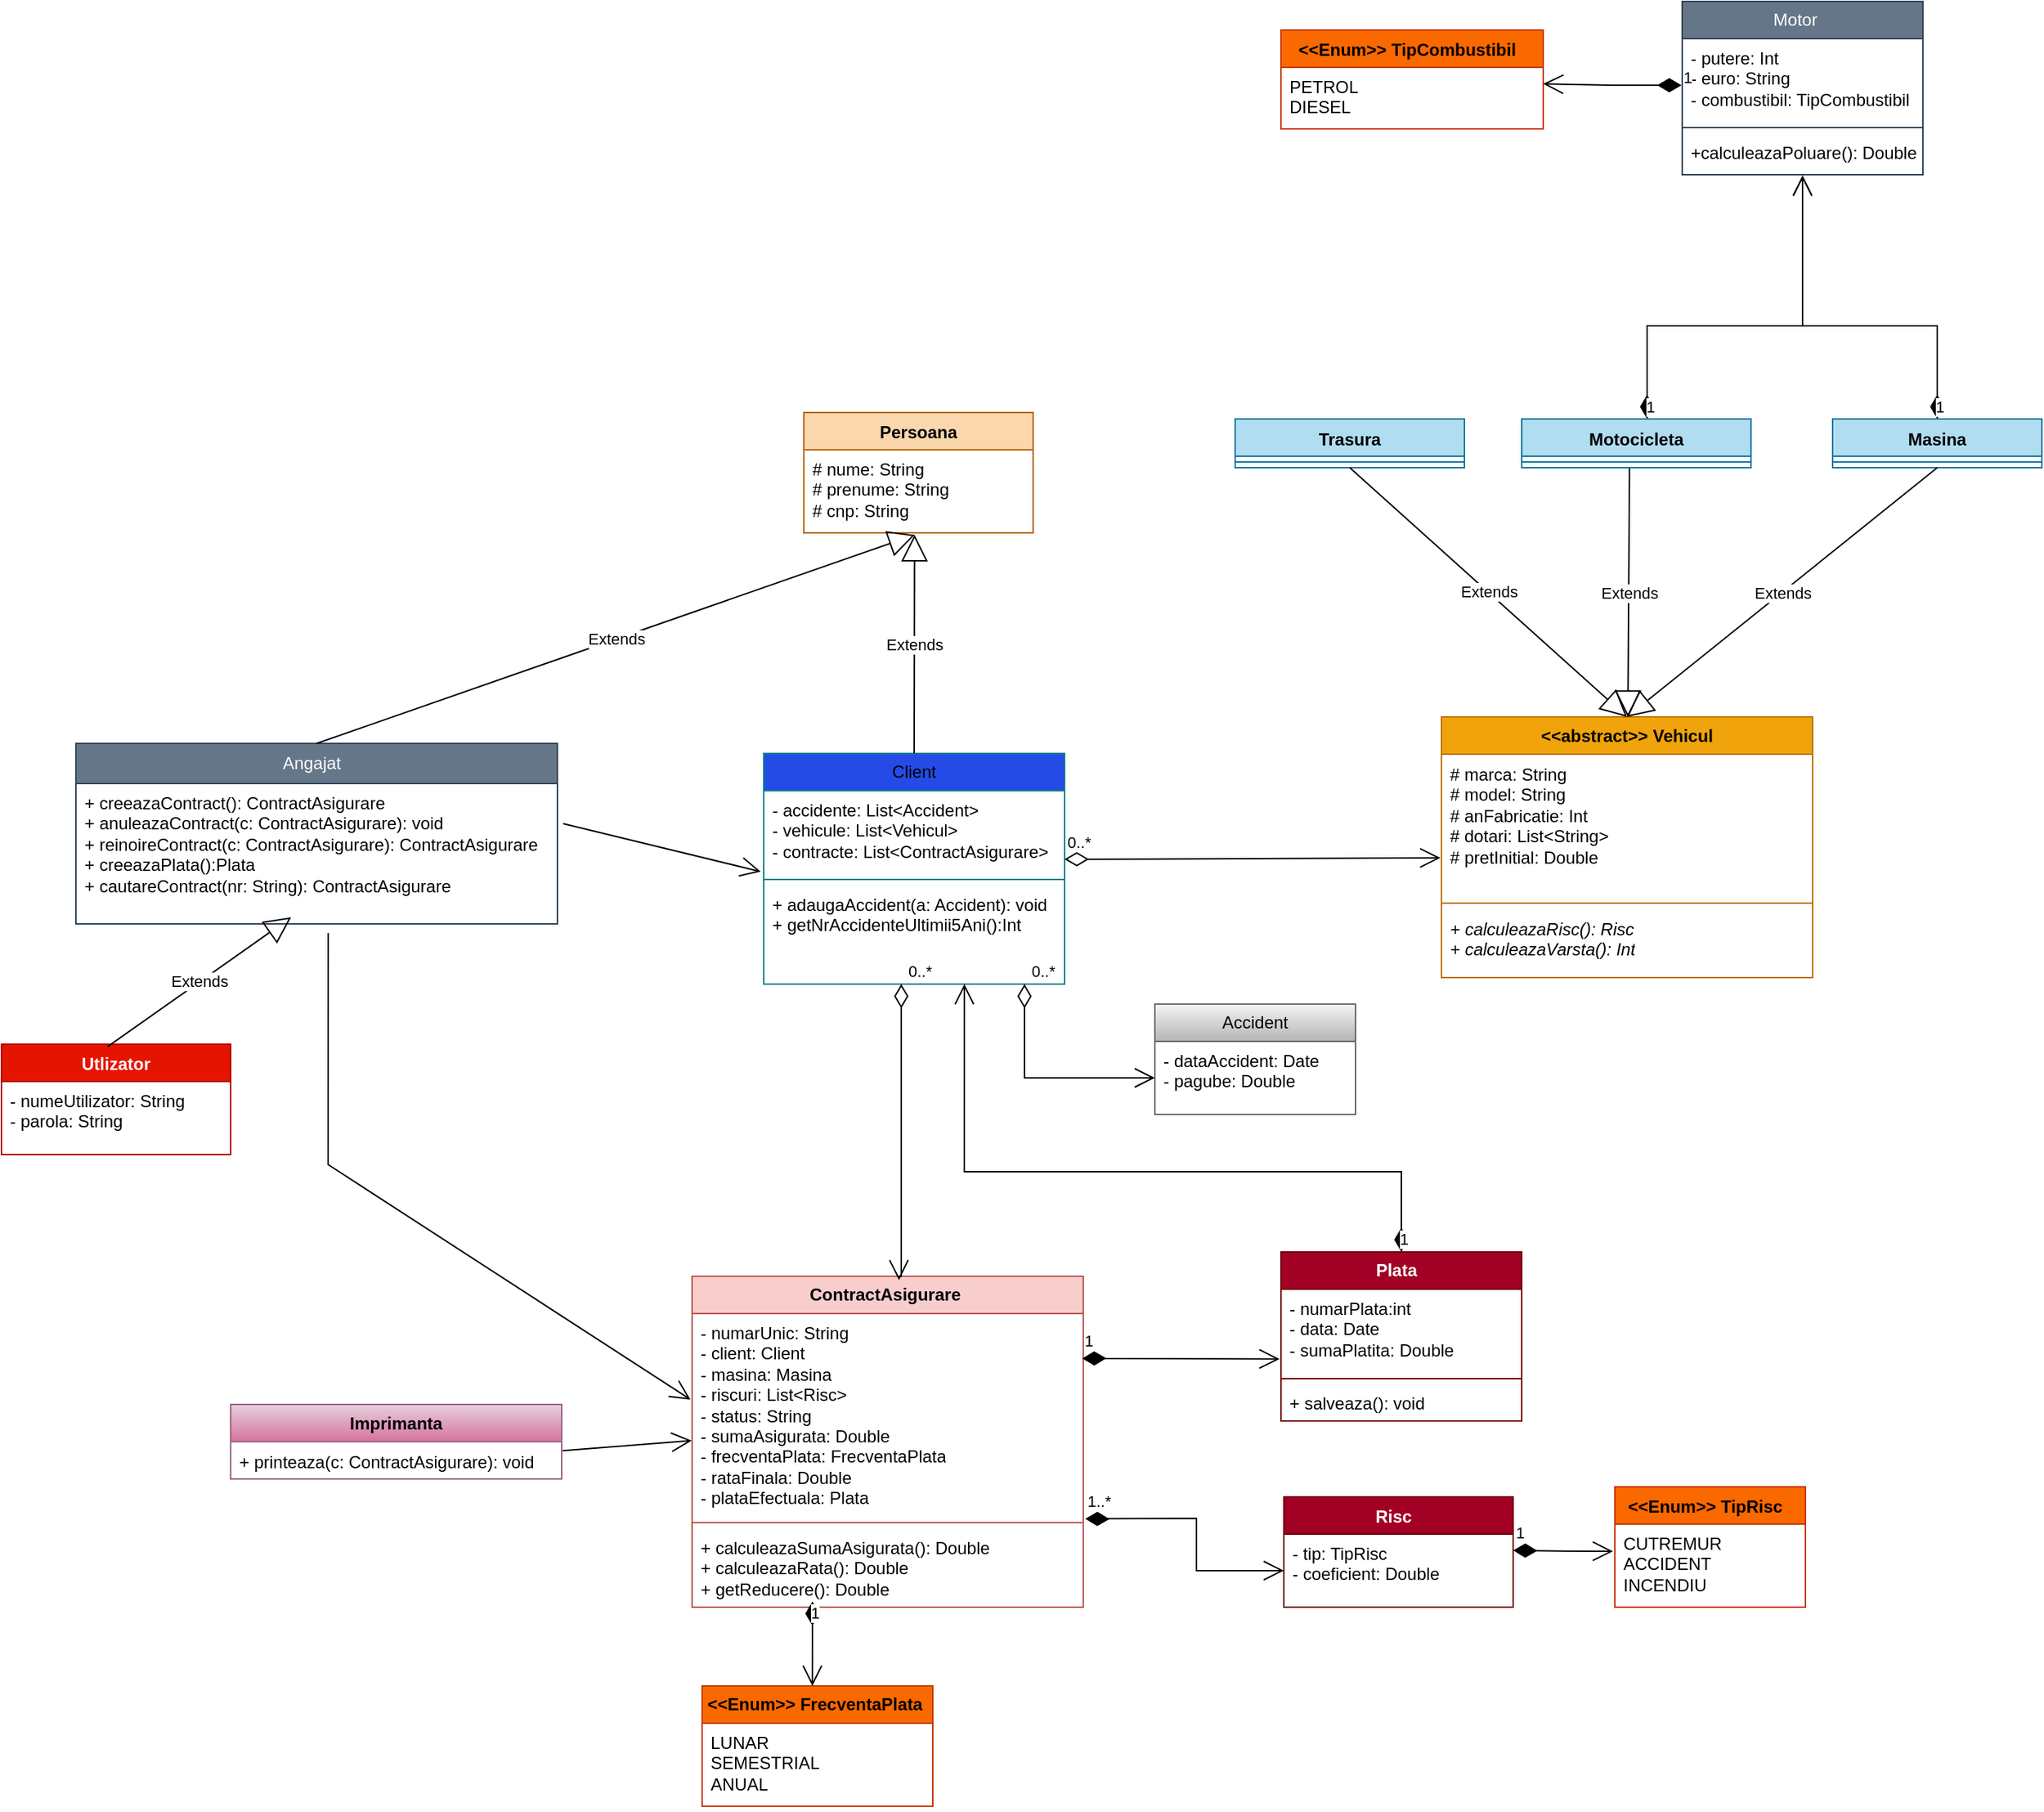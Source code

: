 <mxfile version="27.1.4">
  <diagram name="Page-1" id="V0Kdx8P3CYI74NcUjWSN">
    <mxGraphModel dx="1914" dy="2328" grid="0" gridSize="7" guides="1" tooltips="1" connect="1" arrows="1" fold="1" page="0" pageScale="1" pageWidth="583" pageHeight="827" background="none" math="0" shadow="0">
      <root>
        <mxCell id="0" />
        <mxCell id="1" parent="0" />
        <mxCell id="PD81UUhHNW6ZAo99IDhD-35" value="&lt;b&gt;&amp;lt;&amp;lt;abstract&amp;gt;&amp;gt; Vehicul&lt;/b&gt;" style="swimlane;fontStyle=0;childLayout=stackLayout;horizontal=1;startSize=26;fillColor=#f0a30a;horizontalStack=0;resizeParent=1;resizeParentMax=0;resizeLast=0;collapsible=1;marginBottom=0;whiteSpace=wrap;html=1;strokeColor=#BD7000;fontColor=#000000;" parent="1" vertex="1">
          <mxGeometry x="669" y="-928.5" width="259" height="182" as="geometry">
            <mxRectangle x="259" y="21" width="98" height="35" as="alternateBounds" />
          </mxGeometry>
        </mxCell>
        <mxCell id="PD81UUhHNW6ZAo99IDhD-36" value="# marca: String&amp;nbsp; &amp;nbsp; &amp;nbsp; &amp;nbsp;&lt;br&gt;# model: String&amp;nbsp; &amp;nbsp; &amp;nbsp;&amp;nbsp;&lt;br&gt;# anFabricatie: Int&amp;nbsp;&amp;nbsp;&amp;nbsp; &amp;nbsp; &amp;nbsp;&amp;nbsp;&lt;br&gt;# dotari: List&amp;lt;String&amp;gt;&lt;div&gt;# pretInitial: Double&lt;/div&gt;" style="text;strokeColor=none;fillColor=none;align=left;verticalAlign=top;spacingLeft=4;spacingRight=4;overflow=hidden;rotatable=0;points=[[0,0.5],[1,0.5]];portConstraint=eastwest;whiteSpace=wrap;html=1;" parent="PD81UUhHNW6ZAo99IDhD-35" vertex="1">
          <mxGeometry y="26" width="259" height="100" as="geometry" />
        </mxCell>
        <mxCell id="PD81UUhHNW6ZAo99IDhD-135" value="" style="line;strokeWidth=1;fillColor=none;align=left;verticalAlign=middle;spacingTop=-1;spacingLeft=3;spacingRight=3;rotatable=0;labelPosition=right;points=[];portConstraint=eastwest;strokeColor=inherit;" parent="PD81UUhHNW6ZAo99IDhD-35" vertex="1">
          <mxGeometry y="126" width="259" height="8" as="geometry" />
        </mxCell>
        <mxCell id="PD81UUhHNW6ZAo99IDhD-37" value="&lt;i&gt;+ calculeazaRisc(): Risc&lt;/i&gt;&lt;div&gt;&lt;i&gt;+ calculeazaVarsta(): Int&lt;/i&gt;&lt;/div&gt;" style="text;strokeColor=none;fillColor=none;align=left;verticalAlign=top;spacingLeft=4;spacingRight=4;overflow=hidden;rotatable=0;points=[[0,0.5],[1,0.5]];portConstraint=eastwest;whiteSpace=wrap;html=1;" parent="PD81UUhHNW6ZAo99IDhD-35" vertex="1">
          <mxGeometry y="134" width="259" height="48" as="geometry" />
        </mxCell>
        <mxCell id="PD81UUhHNW6ZAo99IDhD-39" value="Client" style="swimlane;fontStyle=0;childLayout=stackLayout;horizontal=1;startSize=26;fillColor=light-dark(#244be5, #103c3f);horizontalStack=0;resizeParent=1;resizeParentMax=0;resizeLast=0;collapsible=1;marginBottom=0;whiteSpace=wrap;html=1;strokeColor=#0e8088;" parent="1" vertex="1">
          <mxGeometry x="196" y="-903" width="210" height="161" as="geometry" />
        </mxCell>
        <mxCell id="PD81UUhHNW6ZAo99IDhD-40" value="&lt;div style=&quot;forced-color-adjust: none; color: rgb(0, 0, 0); font-family: Helvetica; font-size: 12px; font-style: normal; font-variant-ligatures: normal; font-variant-caps: normal; font-weight: 400; letter-spacing: normal; orphans: 2; text-align: left; text-indent: 0px; text-transform: none; widows: 2; word-spacing: 0px; -webkit-text-stroke-width: 0px; white-space: normal; text-decoration-thickness: initial; text-decoration-style: initial; text-decoration-color: initial;&quot;&gt;&lt;span style=&quot;background-color: light-dark(#ffffff, var(--ge-dark-color, #121212));&quot;&gt;- accidente: List&amp;lt;Accident&amp;gt;&lt;/span&gt;&lt;/div&gt;&lt;div style=&quot;forced-color-adjust: none; color: rgb(0, 0, 0); font-family: Helvetica; font-size: 12px; font-style: normal; font-variant-ligatures: normal; font-variant-caps: normal; font-weight: 400; letter-spacing: normal; orphans: 2; text-align: left; text-indent: 0px; text-transform: none; widows: 2; word-spacing: 0px; -webkit-text-stroke-width: 0px; white-space: normal; text-decoration-thickness: initial; text-decoration-style: initial; text-decoration-color: initial;&quot;&gt;&lt;span style=&quot;background-color: light-dark(#ffffff, var(--ge-dark-color, #121212));&quot;&gt;- vehicule: List&amp;lt;Vehicul&amp;gt;&lt;/span&gt;&lt;/div&gt;&lt;div style=&quot;forced-color-adjust: none; color: rgb(0, 0, 0); font-family: Helvetica; font-size: 12px; font-style: normal; font-variant-ligatures: normal; font-variant-caps: normal; font-weight: 400; letter-spacing: normal; orphans: 2; text-align: left; text-indent: 0px; text-transform: none; widows: 2; word-spacing: 0px; -webkit-text-stroke-width: 0px; white-space: normal; text-decoration-thickness: initial; text-decoration-style: initial; text-decoration-color: initial;&quot;&gt;&lt;span style=&quot;background-color: light-dark(#ffffff, var(--ge-dark-color, #121212));&quot;&gt;- contracte: List&amp;lt;ContractAsigurare&amp;gt;&lt;/span&gt;&lt;/div&gt;" style="text;strokeColor=none;fillColor=none;align=left;verticalAlign=top;spacingLeft=4;spacingRight=4;overflow=hidden;rotatable=0;points=[[0,0.5],[1,0.5]];portConstraint=eastwest;whiteSpace=wrap;html=1;" parent="PD81UUhHNW6ZAo99IDhD-39" vertex="1">
          <mxGeometry y="26" width="210" height="58" as="geometry" />
        </mxCell>
        <mxCell id="PD81UUhHNW6ZAo99IDhD-136" value="" style="line;strokeWidth=1;fillColor=none;align=left;verticalAlign=middle;spacingTop=-1;spacingLeft=3;spacingRight=3;rotatable=0;labelPosition=right;points=[];portConstraint=eastwest;strokeColor=inherit;" parent="PD81UUhHNW6ZAo99IDhD-39" vertex="1">
          <mxGeometry y="84" width="210" height="8" as="geometry" />
        </mxCell>
        <mxCell id="PD81UUhHNW6ZAo99IDhD-41" value="&lt;div&gt;&lt;span style=&quot;color: rgb(0, 0, 0); font-family: Helvetica; font-size: 12px; font-style: normal; font-variant-ligatures: normal; font-variant-caps: normal; font-weight: 400; letter-spacing: normal; orphans: 2; text-align: left; text-indent: 0px; text-transform: none; widows: 2; word-spacing: 0px; -webkit-text-stroke-width: 0px; white-space: normal; text-decoration-thickness: initial; text-decoration-style: initial; text-decoration-color: initial; float: none; background-color: light-dark(#ffffff, var(--ge-dark-color, #121212)); display: inline !important;&quot;&gt;+ adaugaAccident(a: Accident): void&lt;/span&gt;&lt;/div&gt;&lt;div&gt;&lt;span style=&quot;color: rgb(0, 0, 0); font-family: Helvetica; font-size: 12px; font-style: normal; font-variant-ligatures: normal; font-variant-caps: normal; font-weight: 400; letter-spacing: normal; orphans: 2; text-align: left; text-indent: 0px; text-transform: none; widows: 2; word-spacing: 0px; -webkit-text-stroke-width: 0px; white-space: normal; text-decoration-thickness: initial; text-decoration-style: initial; text-decoration-color: initial; float: none; background-color: light-dark(#ffffff, var(--ge-dark-color, #121212)); display: inline !important;&quot;&gt;+ getNrAccidenteUltimii5Ani():Int&lt;/span&gt;&lt;/div&gt;" style="text;strokeColor=none;fillColor=none;align=left;verticalAlign=top;spacingLeft=4;spacingRight=4;overflow=hidden;rotatable=0;points=[[0,0.5],[1,0.5]];portConstraint=eastwest;whiteSpace=wrap;html=1;" parent="PD81UUhHNW6ZAo99IDhD-39" vertex="1">
          <mxGeometry y="92" width="210" height="69" as="geometry" />
        </mxCell>
        <mxCell id="PD81UUhHNW6ZAo99IDhD-48" value="&lt;b&gt;ContractAsigurare&amp;nbsp;&lt;/b&gt;" style="swimlane;fontStyle=0;childLayout=stackLayout;horizontal=1;startSize=26;fillColor=#f8cecc;horizontalStack=0;resizeParent=1;resizeParentMax=0;resizeLast=0;collapsible=1;marginBottom=0;whiteSpace=wrap;html=1;strokeColor=#b85450;" parent="1" vertex="1">
          <mxGeometry x="146" y="-538" width="273" height="231" as="geometry" />
        </mxCell>
        <mxCell id="PD81UUhHNW6ZAo99IDhD-49" value="&lt;div&gt;- numarUnic: String&amp;nbsp; &amp;nbsp; &amp;nbsp; &amp;nbsp; &amp;nbsp;&lt;/div&gt;&lt;div&gt;- client: Client&amp;nbsp; &amp;nbsp; &amp;nbsp; &amp;nbsp; &amp;nbsp;&lt;/div&gt;&lt;div&gt;- masina: Masina&amp;nbsp; &amp;nbsp; &amp;nbsp; &amp;nbsp; &amp;nbsp;&lt;/div&gt;&lt;div&gt;&lt;span style=&quot;background-color: transparent; color: light-dark(rgb(0, 0, 0), rgb(255, 255, 255));&quot;&gt;- riscuri: List&amp;lt;Risc&amp;gt;&lt;/span&gt;&lt;/div&gt;&lt;div&gt;&lt;span style=&quot;background-color: transparent; color: light-dark(rgb(0, 0, 0), rgb(255, 255, 255));&quot;&gt;- status: String&amp;nbsp; &amp;nbsp;&amp;nbsp;&lt;/span&gt;&lt;/div&gt;&lt;div&gt;- sumaAsigurata: Double&lt;/div&gt;&lt;div&gt;- frecventaPlata:&amp;nbsp;&lt;span style=&quot;background-color: transparent; color: light-dark(rgb(0, 0, 0), rgb(255, 255, 255));&quot;&gt;FrecventaPlata&lt;/span&gt;&lt;/div&gt;&lt;div&gt;&lt;span style=&quot;background-color: transparent; color: light-dark(rgb(0, 0, 0), rgb(255, 255, 255));&quot;&gt;- rataFinala: Double&lt;/span&gt;&lt;/div&gt;&lt;div&gt;&lt;span style=&quot;background-color: transparent; color: light-dark(rgb(0, 0, 0), rgb(255, 255, 255));&quot;&gt;- plataEfectuala: Plata&lt;/span&gt;&lt;/div&gt;" style="text;strokeColor=none;fillColor=none;align=left;verticalAlign=top;spacingLeft=4;spacingRight=4;overflow=hidden;rotatable=0;points=[[0,0.5],[1,0.5]];portConstraint=eastwest;whiteSpace=wrap;html=1;" parent="PD81UUhHNW6ZAo99IDhD-48" vertex="1">
          <mxGeometry y="26" width="273" height="142" as="geometry" />
        </mxCell>
        <mxCell id="S4Hd87Xg5I5Yjy9WUyBA-20" value="" style="line;strokeWidth=1;fillColor=none;align=left;verticalAlign=middle;spacingTop=-1;spacingLeft=3;spacingRight=3;rotatable=0;labelPosition=right;points=[];portConstraint=eastwest;strokeColor=inherit;" parent="PD81UUhHNW6ZAo99IDhD-48" vertex="1">
          <mxGeometry y="168" width="273" height="8" as="geometry" />
        </mxCell>
        <mxCell id="PD81UUhHNW6ZAo99IDhD-50" value="&lt;div&gt;+ calculeazaSumaAsigurata(&lt;span style=&quot;color: light-dark(rgb(0, 0, 0), rgb(255, 255, 255)); background-color: transparent;&quot;&gt;): Double&amp;nbsp;&amp;nbsp;&lt;/span&gt;&lt;span style=&quot;background-color: transparent; color: light-dark(rgb(0, 0, 0), rgb(255, 255, 255));&quot;&gt;&lt;/span&gt;&lt;/div&gt;&lt;div&gt;&lt;span style=&quot;background-color: transparent; color: light-dark(rgb(0, 0, 0), rgb(255, 255, 255));&quot;&gt;+ calculeazaRata(): Double&lt;/span&gt;&lt;/div&gt;&lt;div&gt;+ getReducere(): Double&lt;span style=&quot;background-color: transparent; color: light-dark(rgb(0, 0, 0), rgb(255, 255, 255));&quot;&gt;&lt;/span&gt;&lt;/div&gt;" style="text;strokeColor=none;fillColor=none;align=left;verticalAlign=top;spacingLeft=4;spacingRight=4;overflow=hidden;rotatable=0;points=[[0,0.5],[1,0.5]];portConstraint=eastwest;whiteSpace=wrap;html=1;" parent="PD81UUhHNW6ZAo99IDhD-48" vertex="1">
          <mxGeometry y="176" width="273" height="55" as="geometry" />
        </mxCell>
        <mxCell id="PD81UUhHNW6ZAo99IDhD-52" value="Risc&amp;nbsp;&amp;nbsp;" style="swimlane;fontStyle=1;align=center;verticalAlign=top;childLayout=stackLayout;horizontal=1;startSize=26;horizontalStack=0;resizeParent=1;resizeParentMax=0;resizeLast=0;collapsible=1;marginBottom=0;whiteSpace=wrap;html=1;fillColor=#a20025;strokeColor=#6F0000;fontColor=#ffffff;" parent="1" vertex="1">
          <mxGeometry x="559" y="-384" width="160" height="77" as="geometry" />
        </mxCell>
        <mxCell id="PD81UUhHNW6ZAo99IDhD-53" value="&lt;div&gt;- tip: TipRisc&lt;/div&gt;&lt;div&gt;- coeficient: Double&lt;/div&gt;" style="text;strokeColor=none;fillColor=none;align=left;verticalAlign=top;spacingLeft=4;spacingRight=4;overflow=hidden;rotatable=0;points=[[0,0.5],[1,0.5]];portConstraint=eastwest;whiteSpace=wrap;html=1;" parent="PD81UUhHNW6ZAo99IDhD-52" vertex="1">
          <mxGeometry y="26" width="160" height="51" as="geometry" />
        </mxCell>
        <mxCell id="PD81UUhHNW6ZAo99IDhD-56" value="&lt;b&gt;Plata&amp;nbsp;&amp;nbsp;&lt;/b&gt;" style="swimlane;fontStyle=0;childLayout=stackLayout;horizontal=1;startSize=26;fillColor=#a20025;horizontalStack=0;resizeParent=1;resizeParentMax=0;resizeLast=0;collapsible=1;marginBottom=0;whiteSpace=wrap;html=1;fontColor=#ffffff;strokeColor=#6F0000;" parent="1" vertex="1">
          <mxGeometry x="557" y="-555" width="168" height="118" as="geometry" />
        </mxCell>
        <mxCell id="PD81UUhHNW6ZAo99IDhD-57" value="&lt;div&gt;- numarPlata:int&lt;/div&gt;- data: Date&lt;div&gt;- sumaPlatita: Double&lt;/div&gt;" style="text;strokeColor=none;fillColor=none;align=left;verticalAlign=top;spacingLeft=4;spacingRight=4;overflow=hidden;rotatable=0;points=[[0,0.5],[1,0.5]];portConstraint=eastwest;whiteSpace=wrap;html=1;" parent="PD81UUhHNW6ZAo99IDhD-56" vertex="1">
          <mxGeometry y="26" width="168" height="59" as="geometry" />
        </mxCell>
        <mxCell id="S4Hd87Xg5I5Yjy9WUyBA-42" value="" style="line;strokeWidth=1;fillColor=none;align=left;verticalAlign=middle;spacingTop=-1;spacingLeft=3;spacingRight=3;rotatable=0;labelPosition=right;points=[];portConstraint=eastwest;strokeColor=inherit;" parent="PD81UUhHNW6ZAo99IDhD-56" vertex="1">
          <mxGeometry y="85" width="168" height="7" as="geometry" />
        </mxCell>
        <mxCell id="S4Hd87Xg5I5Yjy9WUyBA-43" value="+ salveaza(): void" style="text;strokeColor=none;fillColor=none;align=left;verticalAlign=top;spacingLeft=4;spacingRight=4;overflow=hidden;rotatable=0;points=[[0,0.5],[1,0.5]];portConstraint=eastwest;whiteSpace=wrap;html=1;" parent="PD81UUhHNW6ZAo99IDhD-56" vertex="1">
          <mxGeometry y="92" width="168" height="26" as="geometry" />
        </mxCell>
        <mxCell id="PD81UUhHNW6ZAo99IDhD-60" value="Angajat&amp;nbsp;&amp;nbsp;" style="swimlane;fontStyle=0;childLayout=stackLayout;horizontal=1;startSize=28;fillColor=#647687;horizontalStack=0;resizeParent=1;resizeParentMax=0;resizeLast=0;collapsible=1;marginBottom=0;whiteSpace=wrap;html=1;fontColor=#ffffff;strokeColor=#314354;" parent="1" vertex="1">
          <mxGeometry x="-284" y="-910" width="336" height="126" as="geometry" />
        </mxCell>
        <mxCell id="PD81UUhHNW6ZAo99IDhD-63" value="&lt;div&gt;+ creeazaContract(): ContractAsigurare&amp;nbsp;&lt;/div&gt;&lt;div&gt;&lt;span style=&quot;background-color: transparent; color: light-dark(rgb(0, 0, 0), rgb(255, 255, 255));&quot;&gt;+ anuleazaContract(c:&amp;nbsp;&lt;/span&gt;&lt;span style=&quot;background-color: transparent; color: light-dark(rgb(0, 0, 0), rgb(255, 255, 255));&quot;&gt;ContractAsigurare&lt;/span&gt;&lt;span style=&quot;background-color: transparent; color: light-dark(rgb(0, 0, 0), rgb(255, 255, 255));&quot;&gt;): void&lt;/span&gt;&lt;/div&gt;&lt;div&gt;&lt;span style=&quot;background-color: transparent; color: light-dark(rgb(0, 0, 0), rgb(255, 255, 255));&quot;&gt;+ reinoireContract(c: ContractAsigurare): ContractAsigurare&lt;/span&gt;&lt;/div&gt;&lt;div&gt;&lt;span style=&quot;background-color: transparent; color: light-dark(rgb(0, 0, 0), rgb(255, 255, 255));&quot;&gt;+ creeazaPlata(&lt;/span&gt;&lt;span style=&quot;background-color: transparent; color: light-dark(rgb(0, 0, 0), rgb(255, 255, 255));&quot;&gt;):Plata&lt;/span&gt;&lt;/div&gt;&lt;div&gt;&lt;span style=&quot;background-color: transparent; color: light-dark(rgb(0, 0, 0), rgb(255, 255, 255));&quot;&gt;+ cautareContract(nr: String): ContractAsigurare&lt;/span&gt;&lt;/div&gt;" style="text;strokeColor=none;fillColor=none;align=left;verticalAlign=top;spacingLeft=4;spacingRight=4;overflow=hidden;rotatable=0;points=[[0,0.5],[1,0.5]];portConstraint=eastwest;whiteSpace=wrap;html=1;" parent="PD81UUhHNW6ZAo99IDhD-60" vertex="1">
          <mxGeometry y="28" width="336" height="98" as="geometry" />
        </mxCell>
        <mxCell id="PD81UUhHNW6ZAo99IDhD-72" value="&lt;b&gt;&amp;lt;&amp;lt;Enum&amp;gt;&amp;gt; FrecventaPlata&amp;nbsp;&lt;/b&gt;" style="swimlane;fontStyle=0;childLayout=stackLayout;horizontal=1;startSize=26;fillColor=#fa6800;horizontalStack=0;resizeParent=1;resizeParentMax=0;resizeLast=0;collapsible=1;marginBottom=0;whiteSpace=wrap;html=1;fontColor=#000000;strokeColor=#C73500;" parent="1" vertex="1">
          <mxGeometry x="153" y="-252" width="161" height="84" as="geometry" />
        </mxCell>
        <mxCell id="PD81UUhHNW6ZAo99IDhD-73" value="&lt;div&gt;LUNAR&lt;/div&gt;&lt;div&gt;SEMESTRIAL&lt;/div&gt;&lt;div&gt;ANUAL&lt;/div&gt;" style="text;strokeColor=none;fillColor=none;align=left;verticalAlign=top;spacingLeft=4;spacingRight=4;overflow=hidden;rotatable=0;points=[[0,0.5],[1,0.5]];portConstraint=eastwest;whiteSpace=wrap;html=1;" parent="PD81UUhHNW6ZAo99IDhD-72" vertex="1">
          <mxGeometry y="26" width="161" height="58" as="geometry" />
        </mxCell>
        <mxCell id="PD81UUhHNW6ZAo99IDhD-120" value="Masina" style="swimlane;fontStyle=1;align=center;verticalAlign=top;childLayout=stackLayout;horizontal=1;startSize=26;horizontalStack=0;resizeParent=1;resizeParentMax=0;resizeLast=0;collapsible=1;marginBottom=0;whiteSpace=wrap;html=1;fillColor=#b1ddf0;strokeColor=#10739e;" parent="1" vertex="1">
          <mxGeometry x="942" y="-1136.5" width="146" height="34" as="geometry" />
        </mxCell>
        <mxCell id="PD81UUhHNW6ZAo99IDhD-122" value="" style="line;strokeWidth=1;fillColor=none;align=left;verticalAlign=middle;spacingTop=-1;spacingLeft=3;spacingRight=3;rotatable=0;labelPosition=right;points=[];portConstraint=eastwest;strokeColor=inherit;" parent="PD81UUhHNW6ZAo99IDhD-120" vertex="1">
          <mxGeometry y="26" width="146" height="8" as="geometry" />
        </mxCell>
        <mxCell id="PD81UUhHNW6ZAo99IDhD-146" value="Extends" style="endArrow=block;endSize=16;endFill=0;html=1;rounded=0;entryX=0.5;entryY=0;entryDx=0;entryDy=0;exitX=0.5;exitY=1;exitDx=0;exitDy=0;" parent="1" source="PD81UUhHNW6ZAo99IDhD-120" target="PD81UUhHNW6ZAo99IDhD-35" edge="1">
          <mxGeometry width="160" relative="1" as="geometry">
            <mxPoint x="788" y="-1180.5" as="sourcePoint" />
            <mxPoint x="948" y="-1180.5" as="targetPoint" />
          </mxGeometry>
        </mxCell>
        <mxCell id="PD81UUhHNW6ZAo99IDhD-148" value="1" style="endArrow=open;html=1;endSize=12;startArrow=diamondThin;startSize=14;startFill=1;edgeStyle=orthogonalEdgeStyle;align=left;verticalAlign=bottom;rounded=0;exitX=0.5;exitY=0;exitDx=0;exitDy=0;" parent="1" source="PD81UUhHNW6ZAo99IDhD-120" edge="1">
          <mxGeometry x="-1" y="3" relative="1" as="geometry">
            <mxPoint x="928" y="-1201.5" as="sourcePoint" />
            <mxPoint x="921" y="-1306.5" as="targetPoint" />
            <Array as="points">
              <mxPoint x="1015" y="-1201.5" />
              <mxPoint x="921" y="-1201.5" />
              <mxPoint x="921" y="-1306.5" />
            </Array>
          </mxGeometry>
        </mxCell>
        <mxCell id="PD81UUhHNW6ZAo99IDhD-153" value="Extends" style="endArrow=block;endSize=16;endFill=0;html=1;rounded=0;exitX=0.47;exitY=1.063;exitDx=0;exitDy=0;exitPerimeter=0;" parent="1" source="S4Hd87Xg5I5Yjy9WUyBA-6" target="PD81UUhHNW6ZAo99IDhD-35" edge="1">
          <mxGeometry width="160" relative="1" as="geometry">
            <mxPoint x="802.175" y="-1087.62" as="sourcePoint" />
            <mxPoint x="711" y="-994.5" as="targetPoint" />
          </mxGeometry>
        </mxCell>
        <mxCell id="PD81UUhHNW6ZAo99IDhD-157" value="Trasura" style="swimlane;fontStyle=1;align=center;verticalAlign=top;childLayout=stackLayout;horizontal=1;startSize=26;horizontalStack=0;resizeParent=1;resizeParentMax=0;resizeLast=0;collapsible=1;marginBottom=0;whiteSpace=wrap;html=1;fillColor=#b1ddf0;strokeColor=#10739e;" parent="1" vertex="1">
          <mxGeometry x="525" y="-1136.5" width="160" height="34" as="geometry" />
        </mxCell>
        <mxCell id="PD81UUhHNW6ZAo99IDhD-159" value="" style="line;strokeWidth=1;fillColor=none;align=left;verticalAlign=middle;spacingTop=-1;spacingLeft=3;spacingRight=3;rotatable=0;labelPosition=right;points=[];portConstraint=eastwest;strokeColor=inherit;" parent="PD81UUhHNW6ZAo99IDhD-157" vertex="1">
          <mxGeometry y="26" width="160" height="8" as="geometry" />
        </mxCell>
        <mxCell id="PD81UUhHNW6ZAo99IDhD-161" value="Extends" style="endArrow=block;endSize=16;endFill=0;html=1;rounded=0;exitX=0.5;exitY=1;exitDx=0;exitDy=0;entryX=0.5;entryY=0;entryDx=0;entryDy=0;" parent="1" source="PD81UUhHNW6ZAo99IDhD-157" target="PD81UUhHNW6ZAo99IDhD-35" edge="1">
          <mxGeometry width="160" relative="1" as="geometry">
            <mxPoint x="718" y="-1327.5" as="sourcePoint" />
            <mxPoint x="739" y="-991.5" as="targetPoint" />
          </mxGeometry>
        </mxCell>
        <mxCell id="PD81UUhHNW6ZAo99IDhD-162" value="Accident" style="swimlane;fontStyle=0;childLayout=stackLayout;horizontal=1;startSize=26;fillColor=#f5f5f5;horizontalStack=0;resizeParent=1;resizeParentMax=0;resizeLast=0;collapsible=1;marginBottom=0;whiteSpace=wrap;html=1;strokeColor=#666666;gradientColor=#b3b3b3;" parent="1" vertex="1">
          <mxGeometry x="469" y="-728" width="140" height="77" as="geometry" />
        </mxCell>
        <mxCell id="PD81UUhHNW6ZAo99IDhD-163" value="- dataAccident: Date&lt;div&gt;- pagube: Double&lt;/div&gt;" style="text;strokeColor=none;fillColor=none;align=left;verticalAlign=top;spacingLeft=4;spacingRight=4;overflow=hidden;rotatable=0;points=[[0,0.5],[1,0.5]];portConstraint=eastwest;whiteSpace=wrap;html=1;" parent="PD81UUhHNW6ZAo99IDhD-162" vertex="1">
          <mxGeometry y="26" width="140" height="51" as="geometry" />
        </mxCell>
        <mxCell id="PD81UUhHNW6ZAo99IDhD-166" value="0..*" style="endArrow=open;html=1;endSize=12;startArrow=diamondThin;startSize=14;startFill=0;edgeStyle=orthogonalEdgeStyle;align=left;verticalAlign=bottom;rounded=0;exitX=0.233;exitY=1;exitDx=0;exitDy=0;exitPerimeter=0;entryX=0;entryY=0.5;entryDx=0;entryDy=0;" parent="1" target="PD81UUhHNW6ZAo99IDhD-163" edge="1">
          <mxGeometry x="-1" y="3" relative="1" as="geometry">
            <mxPoint x="378.0" y="-742" as="sourcePoint" />
            <mxPoint x="463" y="-676.971" as="targetPoint" />
            <mxPoint as="offset" />
            <Array as="points">
              <mxPoint x="378" y="-677" />
            </Array>
          </mxGeometry>
        </mxCell>
        <mxCell id="PD81UUhHNW6ZAo99IDhD-167" value="&lt;b&gt;Imprimanta&lt;/b&gt;" style="swimlane;fontStyle=0;childLayout=stackLayout;horizontal=1;startSize=26;fillColor=#e6d0de;horizontalStack=0;resizeParent=1;resizeParentMax=0;resizeLast=0;collapsible=1;marginBottom=0;whiteSpace=wrap;html=1;gradientColor=#d5739d;strokeColor=#996185;" parent="1" vertex="1">
          <mxGeometry x="-176" y="-448.5" width="231" height="52" as="geometry" />
        </mxCell>
        <mxCell id="PD81UUhHNW6ZAo99IDhD-168" value="+ printeaza(c: ContractAsigurare): void" style="text;strokeColor=none;fillColor=none;align=left;verticalAlign=top;spacingLeft=4;spacingRight=4;overflow=hidden;rotatable=0;points=[[0,0.5],[1,0.5]];portConstraint=eastwest;whiteSpace=wrap;html=1;" parent="PD81UUhHNW6ZAo99IDhD-167" vertex="1">
          <mxGeometry y="26" width="231" height="26" as="geometry" />
        </mxCell>
        <mxCell id="PD81UUhHNW6ZAo99IDhD-156" value="1" style="endArrow=open;html=1;endSize=12;startArrow=diamondThin;startSize=14;startFill=1;edgeStyle=orthogonalEdgeStyle;align=left;verticalAlign=bottom;rounded=0;exitX=0.5;exitY=0;exitDx=0;exitDy=0;" parent="1" edge="1">
          <mxGeometry x="-1" y="3" relative="1" as="geometry">
            <mxPoint x="812.5" y="-1136.5" as="sourcePoint" />
            <mxPoint x="921" y="-1306.5" as="targetPoint" />
            <Array as="points">
              <mxPoint x="813" y="-1201.5" />
              <mxPoint x="921" y="-1201.5" />
              <mxPoint x="921" y="-1306.5" />
            </Array>
          </mxGeometry>
        </mxCell>
        <mxCell id="S4Hd87Xg5I5Yjy9WUyBA-1" value="&lt;span style=&quot;text-align: left;&quot;&gt;Motor&amp;nbsp; &amp;nbsp;&lt;/span&gt;" style="swimlane;fontStyle=0;childLayout=stackLayout;horizontal=1;startSize=26;fillColor=#647687;horizontalStack=0;resizeParent=1;resizeParentMax=0;resizeLast=0;collapsible=1;marginBottom=0;whiteSpace=wrap;html=1;strokeColor=#314354;fontColor=#ffffff;" parent="1" vertex="1">
          <mxGeometry x="837" y="-1428" width="168" height="121" as="geometry">
            <mxRectangle x="259" y="21" width="98" height="35" as="alternateBounds" />
          </mxGeometry>
        </mxCell>
        <mxCell id="S4Hd87Xg5I5Yjy9WUyBA-2" value="- putere: Int&amp;nbsp; &amp;nbsp;&amp;nbsp;&lt;div&gt;- euro: String&lt;/div&gt;&lt;div&gt;- combustibil: TipCombustibil&lt;/div&gt;" style="text;strokeColor=none;fillColor=none;align=left;verticalAlign=top;spacingLeft=4;spacingRight=4;overflow=hidden;rotatable=0;points=[[0,0.5],[1,0.5]];portConstraint=eastwest;whiteSpace=wrap;html=1;" parent="S4Hd87Xg5I5Yjy9WUyBA-1" vertex="1">
          <mxGeometry y="26" width="168" height="58" as="geometry" />
        </mxCell>
        <mxCell id="S4Hd87Xg5I5Yjy9WUyBA-3" value="" style="line;strokeWidth=1;fillColor=none;align=left;verticalAlign=middle;spacingTop=-1;spacingLeft=3;spacingRight=3;rotatable=0;labelPosition=right;points=[];portConstraint=eastwest;strokeColor=inherit;" parent="S4Hd87Xg5I5Yjy9WUyBA-1" vertex="1">
          <mxGeometry y="84" width="168" height="8" as="geometry" />
        </mxCell>
        <mxCell id="S4Hd87Xg5I5Yjy9WUyBA-4" value="+calculeazaPoluare(): Double" style="text;strokeColor=none;fillColor=none;align=left;verticalAlign=top;spacingLeft=4;spacingRight=4;overflow=hidden;rotatable=0;points=[[0,0.5],[1,0.5]];portConstraint=eastwest;whiteSpace=wrap;html=1;" parent="S4Hd87Xg5I5Yjy9WUyBA-1" vertex="1">
          <mxGeometry y="92" width="168" height="29" as="geometry" />
        </mxCell>
        <mxCell id="S4Hd87Xg5I5Yjy9WUyBA-5" value="Motocicleta" style="swimlane;fontStyle=1;align=center;verticalAlign=top;childLayout=stackLayout;horizontal=1;startSize=26;horizontalStack=0;resizeParent=1;resizeParentMax=0;resizeLast=0;collapsible=1;marginBottom=0;whiteSpace=wrap;html=1;fillColor=#b1ddf0;strokeColor=#10739e;" parent="1" vertex="1">
          <mxGeometry x="725" y="-1136.5" width="160" height="34" as="geometry" />
        </mxCell>
        <mxCell id="S4Hd87Xg5I5Yjy9WUyBA-6" value="" style="line;strokeWidth=1;fillColor=none;align=left;verticalAlign=middle;spacingTop=-1;spacingLeft=3;spacingRight=3;rotatable=0;labelPosition=right;points=[];portConstraint=eastwest;strokeColor=inherit;" parent="S4Hd87Xg5I5Yjy9WUyBA-5" vertex="1">
          <mxGeometry y="26" width="160" height="8" as="geometry" />
        </mxCell>
        <mxCell id="S4Hd87Xg5I5Yjy9WUyBA-7" value="Persoana" style="swimlane;fontStyle=1;align=center;verticalAlign=top;childLayout=stackLayout;horizontal=1;startSize=26;horizontalStack=0;resizeParent=1;resizeParentMax=0;resizeLast=0;collapsible=1;marginBottom=0;whiteSpace=wrap;html=1;fillColor=#fad7ac;strokeColor=#b46504;" parent="1" vertex="1">
          <mxGeometry x="224" y="-1141" width="160" height="84" as="geometry" />
        </mxCell>
        <mxCell id="S4Hd87Xg5I5Yjy9WUyBA-8" value="# nume: String&amp;nbsp;&lt;div&gt;# prenume: String&lt;/div&gt;&lt;div&gt;# cnp: String&lt;/div&gt;" style="text;strokeColor=none;fillColor=none;align=left;verticalAlign=top;spacingLeft=4;spacingRight=4;overflow=hidden;rotatable=0;points=[[0,0.5],[1,0.5]];portConstraint=eastwest;whiteSpace=wrap;html=1;" parent="S4Hd87Xg5I5Yjy9WUyBA-7" vertex="1">
          <mxGeometry y="26" width="160" height="58" as="geometry" />
        </mxCell>
        <mxCell id="S4Hd87Xg5I5Yjy9WUyBA-11" value="Utlizator" style="swimlane;fontStyle=1;align=center;verticalAlign=top;childLayout=stackLayout;horizontal=1;startSize=26;horizontalStack=0;resizeParent=1;resizeParentMax=0;resizeLast=0;collapsible=1;marginBottom=0;whiteSpace=wrap;html=1;fillColor=#e51400;strokeColor=#B20000;fontColor=#ffffff;" parent="1" vertex="1">
          <mxGeometry x="-336" y="-700" width="160" height="77" as="geometry" />
        </mxCell>
        <mxCell id="S4Hd87Xg5I5Yjy9WUyBA-12" value="- numeUtilizator: String&lt;div&gt;- parola: String&lt;/div&gt;" style="text;strokeColor=none;fillColor=none;align=left;verticalAlign=top;spacingLeft=4;spacingRight=4;overflow=hidden;rotatable=0;points=[[0,0.5],[1,0.5]];portConstraint=eastwest;whiteSpace=wrap;html=1;" parent="S4Hd87Xg5I5Yjy9WUyBA-11" vertex="1">
          <mxGeometry y="26" width="160" height="51" as="geometry" />
        </mxCell>
        <mxCell id="S4Hd87Xg5I5Yjy9WUyBA-15" value="Extends" style="endArrow=block;endSize=16;endFill=0;html=1;rounded=0;exitX=0.5;exitY=0;exitDx=0;exitDy=0;entryX=0.483;entryY=1.024;entryDx=0;entryDy=0;entryPerimeter=0;" parent="1" source="PD81UUhHNW6ZAo99IDhD-39" target="S4Hd87Xg5I5Yjy9WUyBA-8" edge="1">
          <mxGeometry width="160" relative="1" as="geometry">
            <mxPoint x="217" y="-931" as="sourcePoint" />
            <mxPoint x="297" y="-1050" as="targetPoint" />
          </mxGeometry>
        </mxCell>
        <mxCell id="S4Hd87Xg5I5Yjy9WUyBA-16" value="Extends" style="endArrow=block;endSize=16;endFill=0;html=1;rounded=0;exitX=0.5;exitY=0;exitDx=0;exitDy=0;entryX=0.484;entryY=1.024;entryDx=0;entryDy=0;entryPerimeter=0;" parent="1" source="PD81UUhHNW6ZAo99IDhD-60" target="S4Hd87Xg5I5Yjy9WUyBA-8" edge="1">
          <mxGeometry width="160" relative="1" as="geometry">
            <mxPoint x="63" y="-1008" as="sourcePoint" />
            <mxPoint x="294.08" y="-1050" as="targetPoint" />
          </mxGeometry>
        </mxCell>
        <mxCell id="S4Hd87Xg5I5Yjy9WUyBA-17" value="Extends" style="endArrow=block;endSize=16;endFill=0;html=1;rounded=0;exitX=0.463;exitY=0.022;exitDx=0;exitDy=0;entryX=0.447;entryY=0.953;entryDx=0;entryDy=0;entryPerimeter=0;exitPerimeter=0;" parent="1" source="S4Hd87Xg5I5Yjy9WUyBA-11" target="PD81UUhHNW6ZAo99IDhD-63" edge="1">
          <mxGeometry width="160" relative="1" as="geometry">
            <mxPoint x="-74" y="-670" as="sourcePoint" />
            <mxPoint x="86" y="-670" as="targetPoint" />
          </mxGeometry>
        </mxCell>
        <mxCell id="S4Hd87Xg5I5Yjy9WUyBA-19" value="" style="endArrow=open;endFill=1;endSize=12;html=1;rounded=0;exitX=1.003;exitY=0.241;exitDx=0;exitDy=0;exitPerimeter=0;entryX=-0.001;entryY=0.625;entryDx=0;entryDy=0;entryPerimeter=0;" parent="1" source="PD81UUhHNW6ZAo99IDhD-168" target="PD81UUhHNW6ZAo99IDhD-49" edge="1">
          <mxGeometry width="160" relative="1" as="geometry">
            <mxPoint x="319" y="-416" as="sourcePoint" />
            <mxPoint x="146" y="-464" as="targetPoint" />
          </mxGeometry>
        </mxCell>
        <mxCell id="S4Hd87Xg5I5Yjy9WUyBA-26" value="1" style="endArrow=open;html=1;endSize=12;startArrow=diamondThin;startSize=14;startFill=1;edgeStyle=orthogonalEdgeStyle;align=left;verticalAlign=bottom;rounded=0;entryX=0.478;entryY=0;entryDx=0;entryDy=0;entryPerimeter=0;" parent="1" target="PD81UUhHNW6ZAo99IDhD-72" edge="1">
          <mxGeometry x="-1" y="3" relative="1" as="geometry">
            <mxPoint x="230" y="-294" as="sourcePoint" />
            <mxPoint x="230" y="-301" as="targetPoint" />
            <Array as="points">
              <mxPoint x="230" y="-308" />
              <mxPoint x="230" y="-308" />
            </Array>
          </mxGeometry>
        </mxCell>
        <mxCell id="S4Hd87Xg5I5Yjy9WUyBA-27" value="&amp;lt;&amp;lt;Enum&amp;gt;&amp;gt; TipRisc&amp;nbsp;&amp;nbsp;" style="swimlane;fontStyle=1;align=center;verticalAlign=top;childLayout=stackLayout;horizontal=1;startSize=26;horizontalStack=0;resizeParent=1;resizeParentMax=0;resizeLast=0;collapsible=1;marginBottom=0;whiteSpace=wrap;html=1;fillColor=#fa6800;strokeColor=#C73500;fontColor=#000000;" parent="1" vertex="1">
          <mxGeometry x="790" y="-391" width="133" height="84" as="geometry" />
        </mxCell>
        <mxCell id="S4Hd87Xg5I5Yjy9WUyBA-28" value="CUTREMUR&lt;div&gt;ACCIDENT&lt;/div&gt;&lt;div&gt;INCENDIU&lt;/div&gt;" style="text;strokeColor=none;fillColor=none;align=left;verticalAlign=top;spacingLeft=4;spacingRight=4;overflow=hidden;rotatable=0;points=[[0,0.5],[1,0.5]];portConstraint=eastwest;whiteSpace=wrap;html=1;" parent="S4Hd87Xg5I5Yjy9WUyBA-27" vertex="1">
          <mxGeometry y="26" width="133" height="58" as="geometry" />
        </mxCell>
        <mxCell id="S4Hd87Xg5I5Yjy9WUyBA-31" value="1" style="endArrow=open;html=1;endSize=12;startArrow=diamondThin;startSize=14;startFill=1;edgeStyle=orthogonalEdgeStyle;align=left;verticalAlign=bottom;rounded=0;entryX=-0.01;entryY=0.328;entryDx=0;entryDy=0;entryPerimeter=0;" parent="1" target="S4Hd87Xg5I5Yjy9WUyBA-28" edge="1">
          <mxGeometry x="-1" y="3" relative="1" as="geometry">
            <mxPoint x="719" y="-346.6" as="sourcePoint" />
            <mxPoint x="783" y="-346" as="targetPoint" />
          </mxGeometry>
        </mxCell>
        <mxCell id="S4Hd87Xg5I5Yjy9WUyBA-32" value="0..*" style="endArrow=open;html=1;endSize=12;startArrow=diamondThin;startSize=14;startFill=0;edgeStyle=orthogonalEdgeStyle;align=left;verticalAlign=bottom;rounded=0;entryX=-0.003;entryY=0.724;entryDx=0;entryDy=0;entryPerimeter=0;" parent="1" target="PD81UUhHNW6ZAo99IDhD-36" edge="1">
          <mxGeometry x="-1" y="3" relative="1" as="geometry">
            <mxPoint x="406" y="-829.16" as="sourcePoint" />
            <mxPoint x="595" y="-829.91" as="targetPoint" />
            <mxPoint as="offset" />
            <Array as="points">
              <mxPoint x="466" y="-829" />
            </Array>
          </mxGeometry>
        </mxCell>
        <mxCell id="S4Hd87Xg5I5Yjy9WUyBA-33" value="0..*" style="endArrow=open;html=1;endSize=12;startArrow=diamondThin;startSize=14;startFill=0;edgeStyle=orthogonalEdgeStyle;align=left;verticalAlign=bottom;rounded=0;entryX=0.529;entryY=0.012;entryDx=0;entryDy=0;entryPerimeter=0;" parent="1" target="PD81UUhHNW6ZAo99IDhD-48" edge="1">
          <mxGeometry x="-1" y="3" relative="1" as="geometry">
            <mxPoint x="292" y="-742" as="sourcePoint" />
            <mxPoint x="292" y="-602" as="targetPoint" />
            <mxPoint as="offset" />
            <Array as="points">
              <mxPoint x="292" y="-538" />
              <mxPoint x="290" y="-538" />
            </Array>
          </mxGeometry>
        </mxCell>
        <mxCell id="S4Hd87Xg5I5Yjy9WUyBA-35" value="1..*" style="endArrow=open;html=1;endSize=12;startArrow=diamondThin;startSize=14;startFill=1;edgeStyle=orthogonalEdgeStyle;align=left;verticalAlign=bottom;rounded=0;entryX=0;entryY=0.5;entryDx=0;entryDy=0;exitX=1.005;exitY=1.009;exitDx=0;exitDy=0;exitPerimeter=0;" parent="1" source="PD81UUhHNW6ZAo99IDhD-49" target="PD81UUhHNW6ZAo99IDhD-53" edge="1">
          <mxGeometry x="-1" y="3" relative="1" as="geometry">
            <mxPoint x="348" y="-451.06" as="sourcePoint" />
            <mxPoint x="418" y="-450.46" as="targetPoint" />
            <Array as="points">
              <mxPoint x="422" y="-369" />
              <mxPoint x="498" y="-369" />
              <mxPoint x="498" y="-332" />
            </Array>
            <mxPoint as="offset" />
          </mxGeometry>
        </mxCell>
        <mxCell id="S4Hd87Xg5I5Yjy9WUyBA-36" value="1" style="endArrow=open;html=1;endSize=12;startArrow=diamondThin;startSize=14;startFill=1;edgeStyle=orthogonalEdgeStyle;align=left;verticalAlign=bottom;rounded=0;entryX=-0.006;entryY=0.826;entryDx=0;entryDy=0;entryPerimeter=0;exitX=0.997;exitY=0.572;exitDx=0;exitDy=0;exitPerimeter=0;" parent="1" target="PD81UUhHNW6ZAo99IDhD-57" edge="1">
          <mxGeometry x="-1" y="3" relative="1" as="geometry">
            <mxPoint x="418.181" y="-480.576" as="sourcePoint" />
            <mxPoint x="557" y="-553.978" as="targetPoint" />
            <Array as="points">
              <mxPoint x="421" y="-481" />
              <mxPoint x="556" y="-481" />
            </Array>
          </mxGeometry>
        </mxCell>
        <mxCell id="S4Hd87Xg5I5Yjy9WUyBA-39" value="" style="endArrow=open;endFill=1;endSize=12;html=1;rounded=0;exitX=0.524;exitY=1.065;exitDx=0;exitDy=0;exitPerimeter=0;entryX=-0.004;entryY=0.423;entryDx=0;entryDy=0;entryPerimeter=0;" parent="1" source="PD81UUhHNW6ZAo99IDhD-63" target="PD81UUhHNW6ZAo99IDhD-49" edge="1">
          <mxGeometry width="160" relative="1" as="geometry">
            <mxPoint x="49" y="-693" as="sourcePoint" />
            <mxPoint x="175" y="-313" as="targetPoint" />
            <Array as="points">
              <mxPoint x="-108" y="-616" />
            </Array>
          </mxGeometry>
        </mxCell>
        <mxCell id="S4Hd87Xg5I5Yjy9WUyBA-40" value="" style="endArrow=open;endFill=1;endSize=12;html=1;rounded=0;entryX=-0.01;entryY=0.974;entryDx=0;entryDy=0;entryPerimeter=0;" parent="1" target="PD81UUhHNW6ZAo99IDhD-40" edge="1">
          <mxGeometry width="160" relative="1" as="geometry">
            <mxPoint x="56" y="-854" as="sourcePoint" />
            <mxPoint x="216" y="-854" as="targetPoint" />
          </mxGeometry>
        </mxCell>
        <mxCell id="S4Hd87Xg5I5Yjy9WUyBA-44" value="1" style="endArrow=open;html=1;endSize=12;startArrow=diamondThin;startSize=14;startFill=1;edgeStyle=orthogonalEdgeStyle;align=left;verticalAlign=bottom;rounded=0;exitX=0.5;exitY=0;exitDx=0;exitDy=0;entryX=0.644;entryY=0.986;entryDx=0;entryDy=0;entryPerimeter=0;" parent="1" source="PD81UUhHNW6ZAo99IDhD-56" edge="1">
          <mxGeometry x="-1" y="3" relative="1" as="geometry">
            <mxPoint x="564.824" y="-535.002" as="sourcePoint" />
            <mxPoint x="336.04" y="-741.996" as="targetPoint" />
            <Array as="points">
              <mxPoint x="641" y="-611" />
              <mxPoint x="336" y="-611" />
            </Array>
          </mxGeometry>
        </mxCell>
        <mxCell id="S4Hd87Xg5I5Yjy9WUyBA-45" value="&amp;lt;&amp;lt;Enum&amp;gt;&amp;gt; TipCombustibil&amp;nbsp;&amp;nbsp;" style="swimlane;fontStyle=1;align=center;verticalAlign=top;childLayout=stackLayout;horizontal=1;startSize=26;horizontalStack=0;resizeParent=1;resizeParentMax=0;resizeLast=0;collapsible=1;marginBottom=0;whiteSpace=wrap;html=1;fillColor=#fa6800;strokeColor=#C73500;fontColor=#000000;" parent="1" vertex="1">
          <mxGeometry x="557" y="-1408" width="183" height="69" as="geometry" />
        </mxCell>
        <mxCell id="S4Hd87Xg5I5Yjy9WUyBA-46" value="PETROL&lt;div&gt;DIESEL&lt;/div&gt;" style="text;strokeColor=none;fillColor=none;align=left;verticalAlign=top;spacingLeft=4;spacingRight=4;overflow=hidden;rotatable=0;points=[[0,0.5],[1,0.5]];portConstraint=eastwest;whiteSpace=wrap;html=1;" parent="S4Hd87Xg5I5Yjy9WUyBA-45" vertex="1">
          <mxGeometry y="26" width="183" height="43" as="geometry" />
        </mxCell>
        <mxCell id="S4Hd87Xg5I5Yjy9WUyBA-47" value="1" style="endArrow=open;html=1;endSize=12;startArrow=diamondThin;startSize=14;startFill=1;edgeStyle=orthogonalEdgeStyle;align=left;verticalAlign=bottom;rounded=0;entryX=1.005;entryY=0.464;entryDx=0;entryDy=0;entryPerimeter=0;exitX=-0.003;exitY=0.561;exitDx=0;exitDy=0;exitPerimeter=0;" parent="1" source="S4Hd87Xg5I5Yjy9WUyBA-2" edge="1">
          <mxGeometry x="-1" y="3" relative="1" as="geometry">
            <mxPoint x="810" y="-1391" as="sourcePoint" />
            <mxPoint x="740.005" y="-1370.478" as="targetPoint" />
            <Array as="points" />
          </mxGeometry>
        </mxCell>
      </root>
    </mxGraphModel>
  </diagram>
</mxfile>
